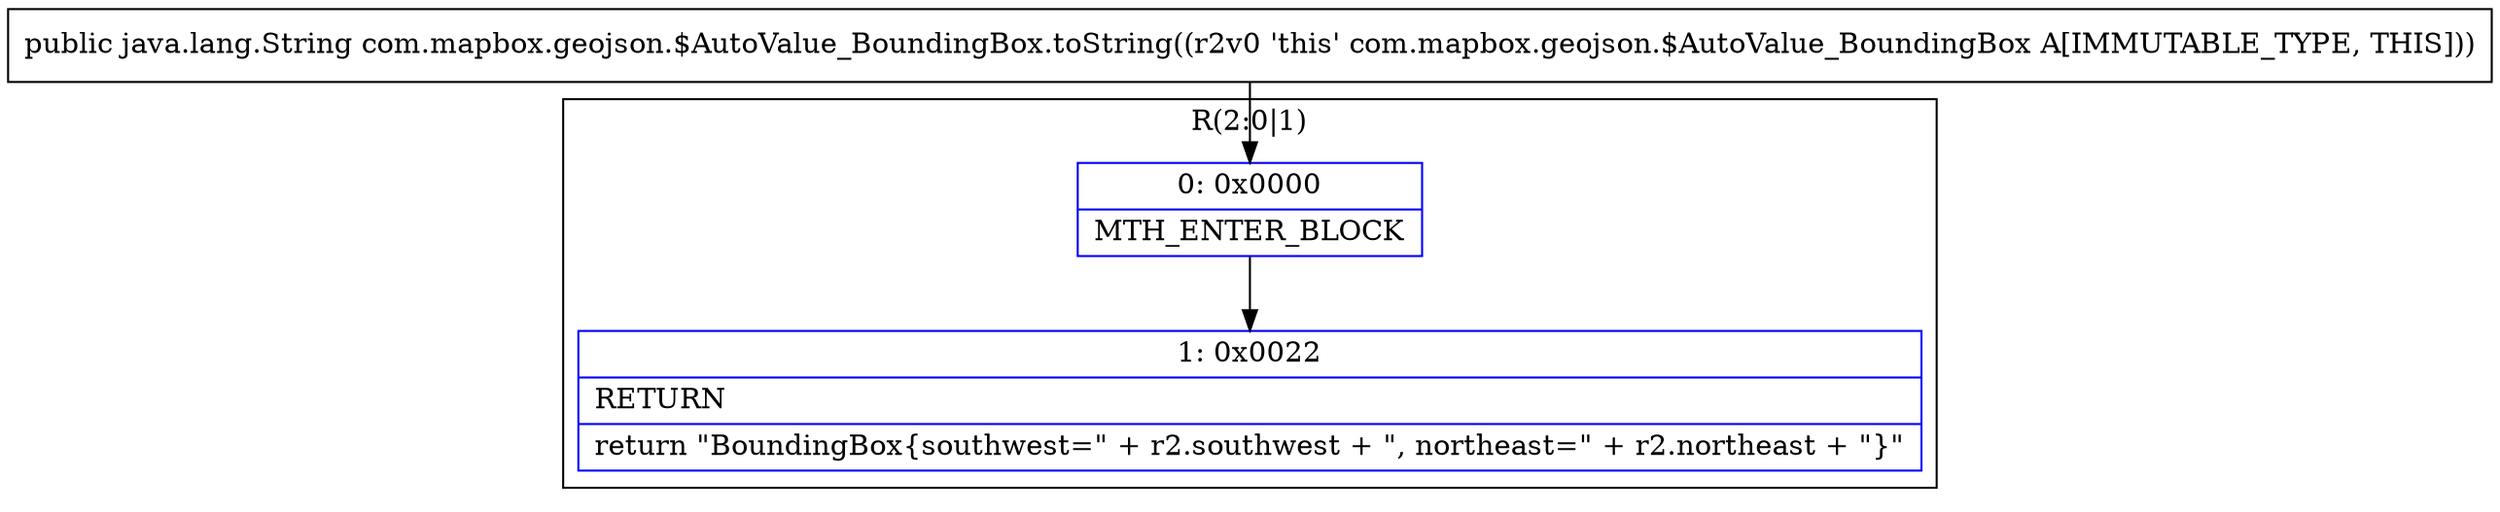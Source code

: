 digraph "CFG forcom.mapbox.geojson.$AutoValue_BoundingBox.toString()Ljava\/lang\/String;" {
subgraph cluster_Region_308442731 {
label = "R(2:0|1)";
node [shape=record,color=blue];
Node_0 [shape=record,label="{0\:\ 0x0000|MTH_ENTER_BLOCK\l}"];
Node_1 [shape=record,label="{1\:\ 0x0022|RETURN\l|return \"BoundingBox\{southwest=\" + r2.southwest + \", northeast=\" + r2.northeast + \"\}\"\l}"];
}
MethodNode[shape=record,label="{public java.lang.String com.mapbox.geojson.$AutoValue_BoundingBox.toString((r2v0 'this' com.mapbox.geojson.$AutoValue_BoundingBox A[IMMUTABLE_TYPE, THIS])) }"];
MethodNode -> Node_0;
Node_0 -> Node_1;
}

